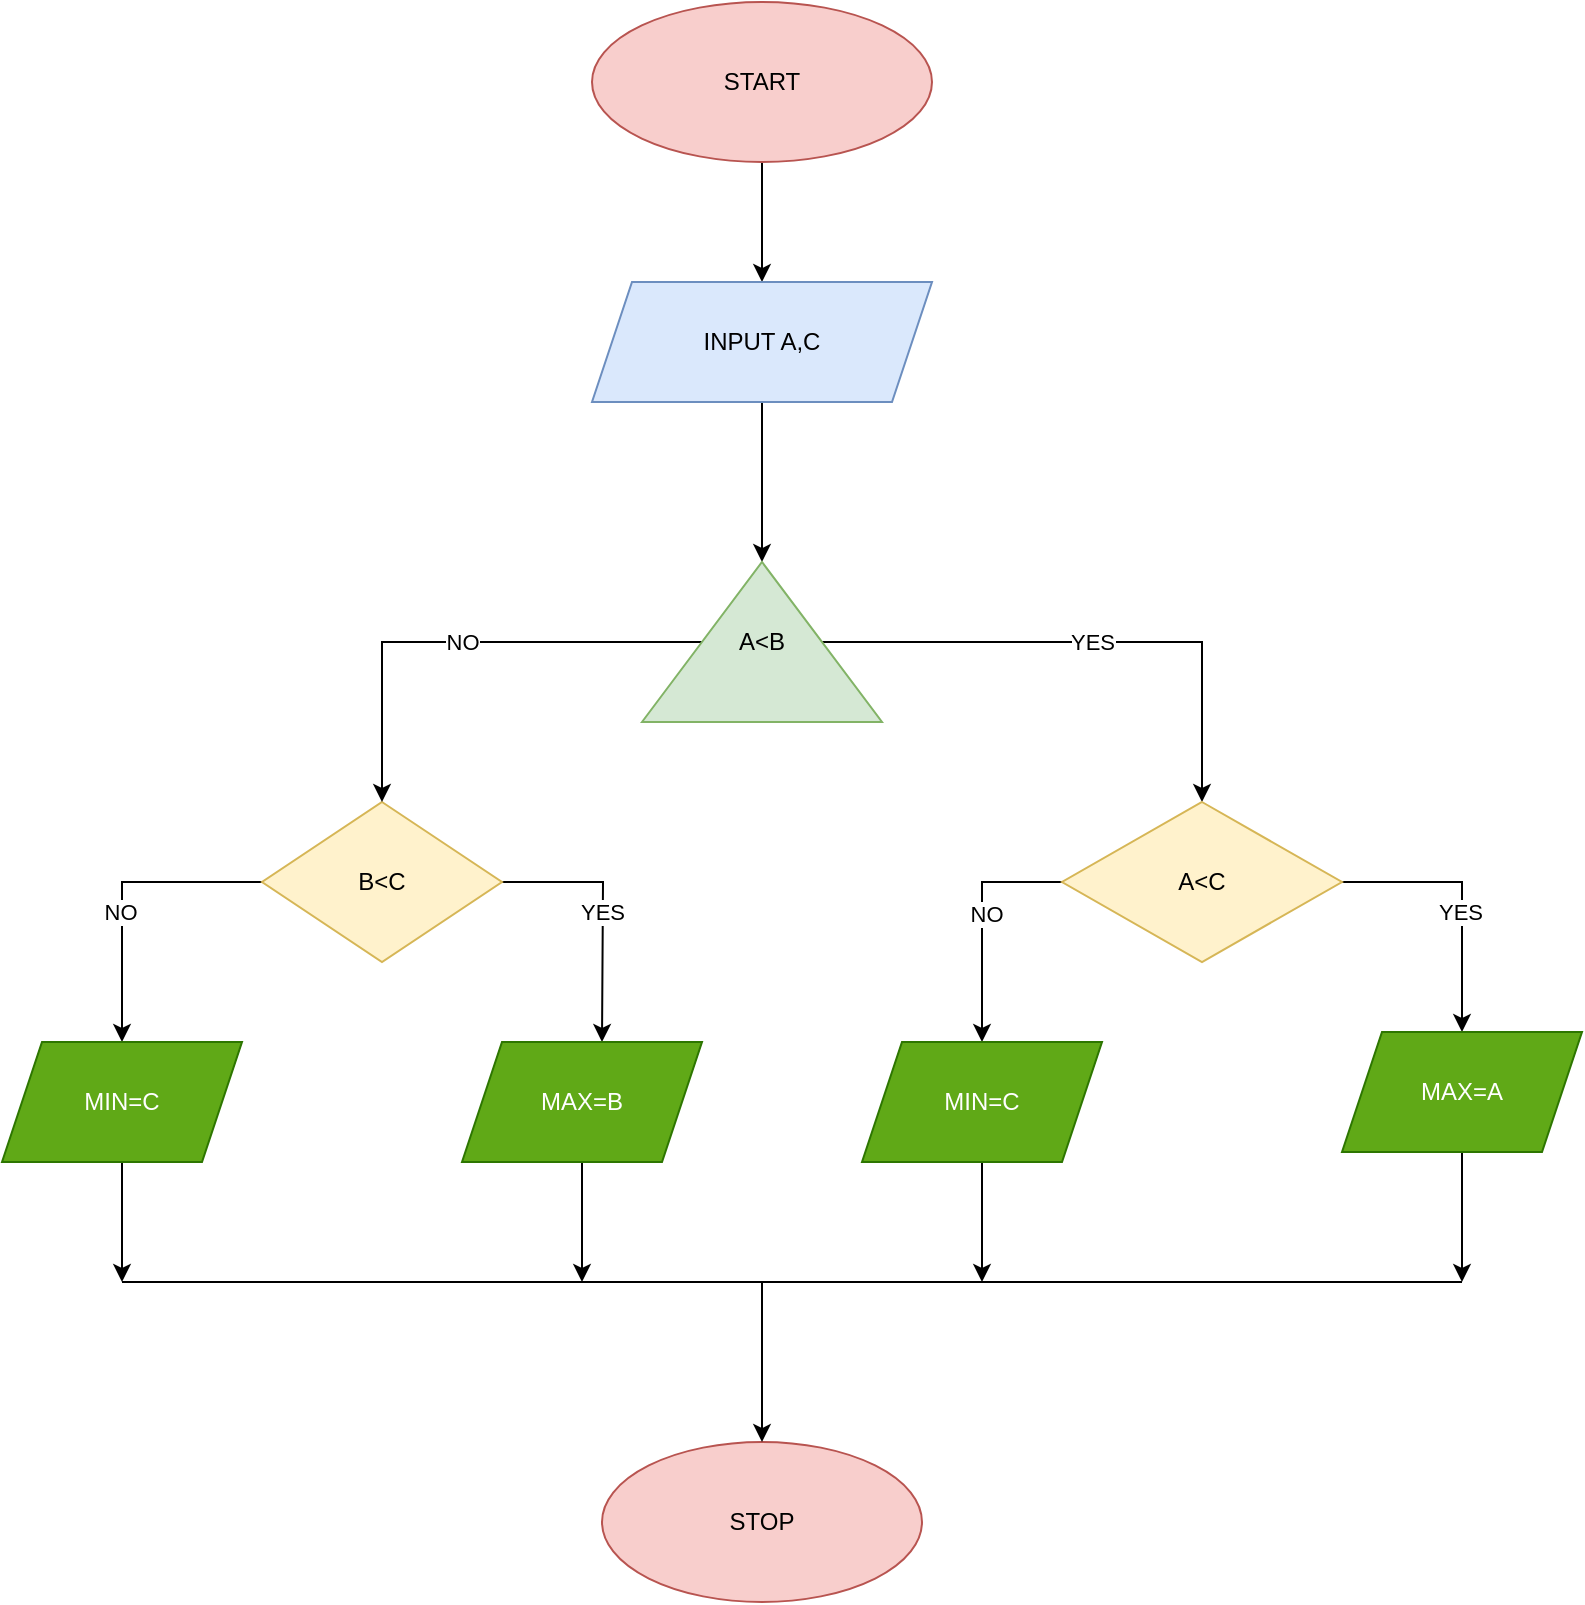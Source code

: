 <mxfile version="13.6.10" type="google"><diagram id="K6pOTdp63t12xwfC-aa7" name="Page-1"><mxGraphModel dx="994" dy="573" grid="1" gridSize="10" guides="1" tooltips="1" connect="1" arrows="1" fold="1" page="1" pageScale="1" pageWidth="827" pageHeight="1169" math="0" shadow="0"><root><mxCell id="0"/><mxCell id="1" parent="0"/><mxCell id="UdnB6KiiK26JtbvS4kSS-44" style="edgeStyle=orthogonalEdgeStyle;rounded=0;orthogonalLoop=1;jettySize=auto;html=1;" parent="1" source="UdnB6KiiK26JtbvS4kSS-1" target="UdnB6KiiK26JtbvS4kSS-2" edge="1"><mxGeometry relative="1" as="geometry"/></mxCell><mxCell id="UdnB6KiiK26JtbvS4kSS-1" value="START" style="ellipse;whiteSpace=wrap;html=1;fillColor=#f8cecc;strokeColor=#b85450;" parent="1" vertex="1"><mxGeometry x="315" y="40" width="170" height="80" as="geometry"/></mxCell><mxCell id="UdnB6KiiK26JtbvS4kSS-13" style="edgeStyle=orthogonalEdgeStyle;rounded=0;orthogonalLoop=1;jettySize=auto;html=1;" parent="1" source="UdnB6KiiK26JtbvS4kSS-2" target="UdnB6KiiK26JtbvS4kSS-4" edge="1"><mxGeometry relative="1" as="geometry"/></mxCell><mxCell id="UdnB6KiiK26JtbvS4kSS-2" value="INPUT A,C" style="shape=parallelogram;perimeter=parallelogramPerimeter;whiteSpace=wrap;html=1;fixedSize=1;fillColor=#dae8fc;strokeColor=#6c8ebf;" parent="1" vertex="1"><mxGeometry x="315" y="180" width="170" height="60" as="geometry"/></mxCell><mxCell id="UdnB6KiiK26JtbvS4kSS-21" value="YES" style="edgeStyle=orthogonalEdgeStyle;rounded=0;orthogonalLoop=1;jettySize=auto;html=1;" parent="1" source="UdnB6KiiK26JtbvS4kSS-3" edge="1"><mxGeometry relative="1" as="geometry"><mxPoint x="320" y="560" as="targetPoint"/></mxGeometry></mxCell><mxCell id="UdnB6KiiK26JtbvS4kSS-29" style="edgeStyle=orthogonalEdgeStyle;rounded=0;orthogonalLoop=1;jettySize=auto;html=1;exitX=0;exitY=0.5;exitDx=0;exitDy=0;entryX=0.5;entryY=0;entryDx=0;entryDy=0;" parent="1" source="UdnB6KiiK26JtbvS4kSS-3" target="UdnB6KiiK26JtbvS4kSS-15" edge="1"><mxGeometry relative="1" as="geometry"><mxPoint x="80" y="480" as="targetPoint"/></mxGeometry></mxCell><mxCell id="UdnB6KiiK26JtbvS4kSS-30" value="NO" style="edgeLabel;html=1;align=center;verticalAlign=middle;resizable=0;points=[];" parent="UdnB6KiiK26JtbvS4kSS-29" vertex="1" connectable="0"><mxGeometry x="-0.067" y="15" relative="1" as="geometry"><mxPoint x="-16" y="15" as="offset"/></mxGeometry></mxCell><mxCell id="UdnB6KiiK26JtbvS4kSS-3" value="B&amp;lt;C" style="rhombus;whiteSpace=wrap;html=1;fillColor=#fff2cc;strokeColor=#d6b656;" parent="1" vertex="1"><mxGeometry x="150" y="440" width="120" height="80" as="geometry"/></mxCell><mxCell id="UdnB6KiiK26JtbvS4kSS-7" value="NO" style="edgeStyle=orthogonalEdgeStyle;rounded=0;orthogonalLoop=1;jettySize=auto;html=1;entryX=0.5;entryY=0;entryDx=0;entryDy=0;" parent="1" source="UdnB6KiiK26JtbvS4kSS-4" target="UdnB6KiiK26JtbvS4kSS-3" edge="1"><mxGeometry relative="1" as="geometry"><mxPoint x="200" y="370" as="targetPoint"/></mxGeometry></mxCell><mxCell id="UdnB6KiiK26JtbvS4kSS-9" value="YES" style="edgeStyle=orthogonalEdgeStyle;rounded=0;orthogonalLoop=1;jettySize=auto;html=1;entryX=0.5;entryY=0;entryDx=0;entryDy=0;" parent="1" source="UdnB6KiiK26JtbvS4kSS-4" target="UdnB6KiiK26JtbvS4kSS-6" edge="1"><mxGeometry relative="1" as="geometry"><mxPoint x="600" y="430" as="targetPoint"/><Array as="points"><mxPoint x="620" y="360"/></Array></mxGeometry></mxCell><mxCell id="UdnB6KiiK26JtbvS4kSS-4" value="A&amp;lt;B" style="triangle;whiteSpace=wrap;html=1;direction=north;fillColor=#d5e8d4;strokeColor=#82b366;" parent="1" vertex="1"><mxGeometry x="340" y="320" width="120" height="80" as="geometry"/></mxCell><mxCell id="UdnB6KiiK26JtbvS4kSS-27" style="edgeStyle=orthogonalEdgeStyle;rounded=0;orthogonalLoop=1;jettySize=auto;html=1;" parent="1" source="UdnB6KiiK26JtbvS4kSS-6" target="UdnB6KiiK26JtbvS4kSS-17" edge="1"><mxGeometry relative="1" as="geometry"><Array as="points"><mxPoint x="510" y="480"/></Array></mxGeometry></mxCell><mxCell id="UdnB6KiiK26JtbvS4kSS-31" value="NO" style="edgeLabel;html=1;align=center;verticalAlign=middle;resizable=0;points=[];" parent="UdnB6KiiK26JtbvS4kSS-27" vertex="1" connectable="0"><mxGeometry x="-0.357" y="16" relative="1" as="geometry"><mxPoint as="offset"/></mxGeometry></mxCell><mxCell id="UdnB6KiiK26JtbvS4kSS-28" style="edgeStyle=orthogonalEdgeStyle;rounded=0;orthogonalLoop=1;jettySize=auto;html=1;entryX=0.5;entryY=0;entryDx=0;entryDy=0;" parent="1" source="UdnB6KiiK26JtbvS4kSS-6" target="UdnB6KiiK26JtbvS4kSS-20" edge="1"><mxGeometry relative="1" as="geometry"><mxPoint x="760" y="480" as="targetPoint"/><Array as="points"><mxPoint x="750" y="480"/></Array></mxGeometry></mxCell><mxCell id="UdnB6KiiK26JtbvS4kSS-33" value="YES" style="edgeLabel;html=1;align=center;verticalAlign=middle;resizable=0;points=[];" parent="UdnB6KiiK26JtbvS4kSS-28" vertex="1" connectable="0"><mxGeometry x="-0.135" y="-15" relative="1" as="geometry"><mxPoint as="offset"/></mxGeometry></mxCell><mxCell id="UdnB6KiiK26JtbvS4kSS-6" value="A&amp;lt;C" style="rhombus;whiteSpace=wrap;html=1;fillColor=#fff2cc;strokeColor=#d6b656;" parent="1" vertex="1"><mxGeometry x="550" y="440" width="140" height="80" as="geometry"/></mxCell><mxCell id="UdnB6KiiK26JtbvS4kSS-34" style="edgeStyle=orthogonalEdgeStyle;rounded=0;orthogonalLoop=1;jettySize=auto;html=1;" parent="1" source="UdnB6KiiK26JtbvS4kSS-15" edge="1"><mxGeometry relative="1" as="geometry"><mxPoint x="80" y="680" as="targetPoint"/></mxGeometry></mxCell><mxCell id="UdnB6KiiK26JtbvS4kSS-15" value="MIN=C" style="shape=parallelogram;perimeter=parallelogramPerimeter;whiteSpace=wrap;html=1;fixedSize=1;fillColor=#60a917;strokeColor=#2D7600;fontColor=#ffffff;" parent="1" vertex="1"><mxGeometry x="20" y="560" width="120" height="60" as="geometry"/></mxCell><mxCell id="UdnB6KiiK26JtbvS4kSS-35" style="edgeStyle=orthogonalEdgeStyle;rounded=0;orthogonalLoop=1;jettySize=auto;html=1;" parent="1" source="UdnB6KiiK26JtbvS4kSS-16" edge="1"><mxGeometry relative="1" as="geometry"><mxPoint x="310" y="680" as="targetPoint"/></mxGeometry></mxCell><mxCell id="UdnB6KiiK26JtbvS4kSS-16" value="MAX=B" style="shape=parallelogram;perimeter=parallelogramPerimeter;whiteSpace=wrap;html=1;fixedSize=1;fillColor=#60a917;strokeColor=#2D7600;fontColor=#ffffff;" parent="1" vertex="1"><mxGeometry x="250" y="560" width="120" height="60" as="geometry"/></mxCell><mxCell id="UdnB6KiiK26JtbvS4kSS-36" style="edgeStyle=orthogonalEdgeStyle;rounded=0;orthogonalLoop=1;jettySize=auto;html=1;" parent="1" source="UdnB6KiiK26JtbvS4kSS-17" edge="1"><mxGeometry relative="1" as="geometry"><mxPoint x="510" y="680" as="targetPoint"/></mxGeometry></mxCell><mxCell id="UdnB6KiiK26JtbvS4kSS-17" value="MIN=C" style="shape=parallelogram;perimeter=parallelogramPerimeter;whiteSpace=wrap;html=1;fixedSize=1;fillColor=#60a917;strokeColor=#2D7600;fontColor=#ffffff;" parent="1" vertex="1"><mxGeometry x="450" y="560" width="120" height="60" as="geometry"/></mxCell><mxCell id="UdnB6KiiK26JtbvS4kSS-37" style="edgeStyle=orthogonalEdgeStyle;rounded=0;orthogonalLoop=1;jettySize=auto;html=1;" parent="1" source="UdnB6KiiK26JtbvS4kSS-20" edge="1"><mxGeometry relative="1" as="geometry"><mxPoint x="750" y="680" as="targetPoint"/></mxGeometry></mxCell><mxCell id="UdnB6KiiK26JtbvS4kSS-20" value="MAX=A" style="shape=parallelogram;perimeter=parallelogramPerimeter;whiteSpace=wrap;html=1;fixedSize=1;fillColor=#60a917;strokeColor=#2D7600;fontColor=#ffffff;" parent="1" vertex="1"><mxGeometry x="690" y="555" width="120" height="60" as="geometry"/></mxCell><mxCell id="UdnB6KiiK26JtbvS4kSS-38" value="STOP" style="ellipse;whiteSpace=wrap;html=1;fillColor=#f8cecc;strokeColor=#b85450;" parent="1" vertex="1"><mxGeometry x="320" y="760" width="160" height="80" as="geometry"/></mxCell><mxCell id="UdnB6KiiK26JtbvS4kSS-40" value="" style="endArrow=none;html=1;" parent="1" edge="1"><mxGeometry width="50" height="50" relative="1" as="geometry"><mxPoint x="80" y="680" as="sourcePoint"/><mxPoint x="750" y="680" as="targetPoint"/><Array as="points"><mxPoint x="410" y="680"/></Array></mxGeometry></mxCell><mxCell id="UdnB6KiiK26JtbvS4kSS-41" value="" style="endArrow=classic;html=1;" parent="1" edge="1"><mxGeometry width="50" height="50" relative="1" as="geometry"><mxPoint x="400" y="680" as="sourcePoint"/><mxPoint x="400" y="760" as="targetPoint"/></mxGeometry></mxCell></root></mxGraphModel></diagram></mxfile>